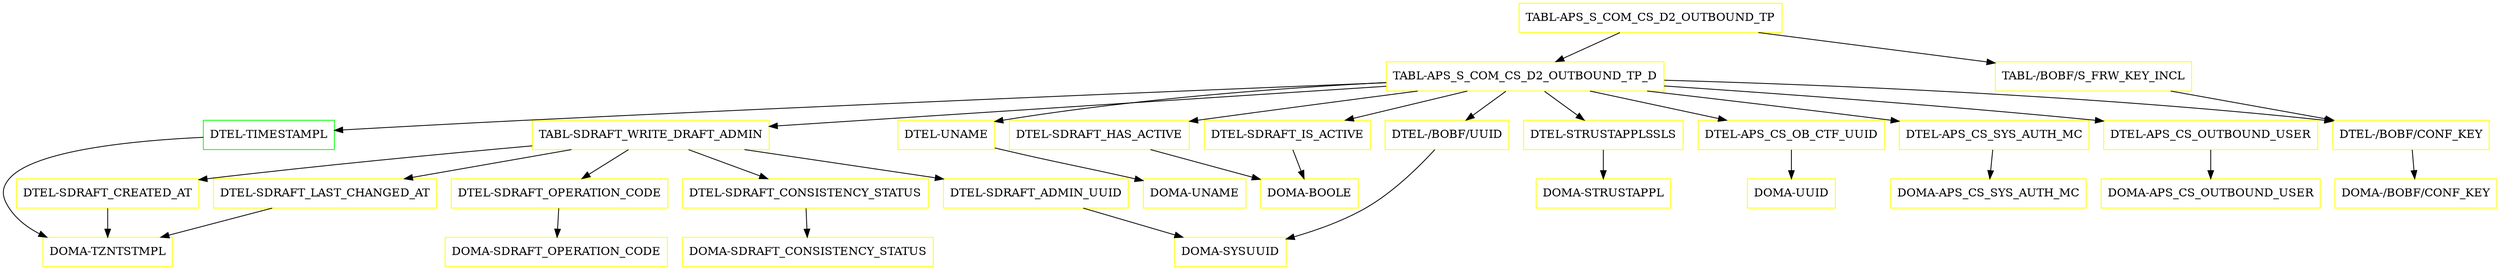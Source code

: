 digraph G {
  "TABL-APS_S_COM_CS_D2_OUTBOUND_TP" [shape=box,color=yellow];
  "TABL-APS_S_COM_CS_D2_OUTBOUND_TP_D" [shape=box,color=yellow,URL="./TABL_APS_S_COM_CS_D2_OUTBOUND_TP_D.html"];
  "DTEL-SDRAFT_IS_ACTIVE" [shape=box,color=yellow,URL="./DTEL_SDRAFT_IS_ACTIVE.html"];
  "DOMA-BOOLE" [shape=box,color=yellow,URL="./DOMA_BOOLE.html"];
  "TABL-SDRAFT_WRITE_DRAFT_ADMIN" [shape=box,color=yellow,URL="./TABL_SDRAFT_WRITE_DRAFT_ADMIN.html"];
  "DTEL-SDRAFT_OPERATION_CODE" [shape=box,color=yellow,URL="./DTEL_SDRAFT_OPERATION_CODE.html"];
  "DOMA-SDRAFT_OPERATION_CODE" [shape=box,color=yellow,URL="./DOMA_SDRAFT_OPERATION_CODE.html"];
  "DTEL-SDRAFT_CONSISTENCY_STATUS" [shape=box,color=yellow,URL="./DTEL_SDRAFT_CONSISTENCY_STATUS.html"];
  "DOMA-SDRAFT_CONSISTENCY_STATUS" [shape=box,color=yellow,URL="./DOMA_SDRAFT_CONSISTENCY_STATUS.html"];
  "DTEL-SDRAFT_ADMIN_UUID" [shape=box,color=yellow,URL="./DTEL_SDRAFT_ADMIN_UUID.html"];
  "DOMA-SYSUUID" [shape=box,color=yellow,URL="./DOMA_SYSUUID.html"];
  "DTEL-SDRAFT_LAST_CHANGED_AT" [shape=box,color=yellow,URL="./DTEL_SDRAFT_LAST_CHANGED_AT.html"];
  "DOMA-TZNTSTMPL" [shape=box,color=yellow,URL="./DOMA_TZNTSTMPL.html"];
  "DTEL-SDRAFT_CREATED_AT" [shape=box,color=yellow,URL="./DTEL_SDRAFT_CREATED_AT.html"];
  "DTEL-SDRAFT_HAS_ACTIVE" [shape=box,color=yellow,URL="./DTEL_SDRAFT_HAS_ACTIVE.html"];
  "DTEL-/BOBF/UUID" [shape=box,color=yellow,URL="./DTEL_%23BOBF%23UUID.html"];
  "DTEL-UNAME" [shape=box,color=yellow,URL="./DTEL_UNAME.html"];
  "DOMA-UNAME" [shape=box,color=yellow,URL="./DOMA_UNAME.html"];
  "DTEL-TIMESTAMPL" [shape=box,color=green,URL="./DTEL_TIMESTAMPL.html"];
  "DTEL-STRUSTAPPLSSLS" [shape=box,color=yellow,URL="./DTEL_STRUSTAPPLSSLS.html"];
  "DOMA-STRUSTAPPL" [shape=box,color=yellow,URL="./DOMA_STRUSTAPPL.html"];
  "DTEL-APS_CS_OB_CTF_UUID" [shape=box,color=yellow,URL="./DTEL_APS_CS_OB_CTF_UUID.html"];
  "DOMA-UUID" [shape=box,color=yellow,URL="./DOMA_UUID.html"];
  "DTEL-/BOBF/CONF_KEY" [shape=box,color=yellow,URL="./DTEL_%23BOBF%23CONF_KEY.html"];
  "DOMA-/BOBF/CONF_KEY" [shape=box,color=yellow,URL="./DOMA_%23BOBF%23CONF_KEY.html"];
  "DTEL-APS_CS_SYS_AUTH_MC" [shape=box,color=yellow,URL="./DTEL_APS_CS_SYS_AUTH_MC.html"];
  "DOMA-APS_CS_SYS_AUTH_MC" [shape=box,color=yellow,URL="./DOMA_APS_CS_SYS_AUTH_MC.html"];
  "DTEL-APS_CS_OUTBOUND_USER" [shape=box,color=yellow,URL="./DTEL_APS_CS_OUTBOUND_USER.html"];
  "DOMA-APS_CS_OUTBOUND_USER" [shape=box,color=yellow,URL="./DOMA_APS_CS_OUTBOUND_USER.html"];
  "TABL-/BOBF/S_FRW_KEY_INCL" [shape=box,color=yellow,URL="./TABL_%23BOBF%23S_FRW_KEY_INCL.html"];
  "TABL-APS_S_COM_CS_D2_OUTBOUND_TP" -> "TABL-/BOBF/S_FRW_KEY_INCL";
  "TABL-APS_S_COM_CS_D2_OUTBOUND_TP" -> "TABL-APS_S_COM_CS_D2_OUTBOUND_TP_D";
  "TABL-APS_S_COM_CS_D2_OUTBOUND_TP_D" -> "DTEL-APS_CS_OUTBOUND_USER";
  "TABL-APS_S_COM_CS_D2_OUTBOUND_TP_D" -> "DTEL-APS_CS_SYS_AUTH_MC";
  "TABL-APS_S_COM_CS_D2_OUTBOUND_TP_D" -> "DTEL-/BOBF/CONF_KEY";
  "TABL-APS_S_COM_CS_D2_OUTBOUND_TP_D" -> "DTEL-APS_CS_OB_CTF_UUID";
  "TABL-APS_S_COM_CS_D2_OUTBOUND_TP_D" -> "DTEL-STRUSTAPPLSSLS";
  "TABL-APS_S_COM_CS_D2_OUTBOUND_TP_D" -> "DTEL-TIMESTAMPL";
  "TABL-APS_S_COM_CS_D2_OUTBOUND_TP_D" -> "DTEL-UNAME";
  "TABL-APS_S_COM_CS_D2_OUTBOUND_TP_D" -> "DTEL-/BOBF/UUID";
  "TABL-APS_S_COM_CS_D2_OUTBOUND_TP_D" -> "DTEL-SDRAFT_HAS_ACTIVE";
  "TABL-APS_S_COM_CS_D2_OUTBOUND_TP_D" -> "TABL-SDRAFT_WRITE_DRAFT_ADMIN";
  "TABL-APS_S_COM_CS_D2_OUTBOUND_TP_D" -> "DTEL-SDRAFT_IS_ACTIVE";
  "DTEL-SDRAFT_IS_ACTIVE" -> "DOMA-BOOLE";
  "TABL-SDRAFT_WRITE_DRAFT_ADMIN" -> "DTEL-SDRAFT_CREATED_AT";
  "TABL-SDRAFT_WRITE_DRAFT_ADMIN" -> "DTEL-SDRAFT_LAST_CHANGED_AT";
  "TABL-SDRAFT_WRITE_DRAFT_ADMIN" -> "DTEL-SDRAFT_ADMIN_UUID";
  "TABL-SDRAFT_WRITE_DRAFT_ADMIN" -> "DTEL-SDRAFT_CONSISTENCY_STATUS";
  "TABL-SDRAFT_WRITE_DRAFT_ADMIN" -> "DTEL-SDRAFT_OPERATION_CODE";
  "DTEL-SDRAFT_OPERATION_CODE" -> "DOMA-SDRAFT_OPERATION_CODE";
  "DTEL-SDRAFT_CONSISTENCY_STATUS" -> "DOMA-SDRAFT_CONSISTENCY_STATUS";
  "DTEL-SDRAFT_ADMIN_UUID" -> "DOMA-SYSUUID";
  "DTEL-SDRAFT_LAST_CHANGED_AT" -> "DOMA-TZNTSTMPL";
  "DTEL-SDRAFT_CREATED_AT" -> "DOMA-TZNTSTMPL";
  "DTEL-SDRAFT_HAS_ACTIVE" -> "DOMA-BOOLE";
  "DTEL-/BOBF/UUID" -> "DOMA-SYSUUID";
  "DTEL-UNAME" -> "DOMA-UNAME";
  "DTEL-TIMESTAMPL" -> "DOMA-TZNTSTMPL";
  "DTEL-STRUSTAPPLSSLS" -> "DOMA-STRUSTAPPL";
  "DTEL-APS_CS_OB_CTF_UUID" -> "DOMA-UUID";
  "DTEL-/BOBF/CONF_KEY" -> "DOMA-/BOBF/CONF_KEY";
  "DTEL-APS_CS_SYS_AUTH_MC" -> "DOMA-APS_CS_SYS_AUTH_MC";
  "DTEL-APS_CS_OUTBOUND_USER" -> "DOMA-APS_CS_OUTBOUND_USER";
  "TABL-/BOBF/S_FRW_KEY_INCL" -> "DTEL-/BOBF/CONF_KEY";
}
